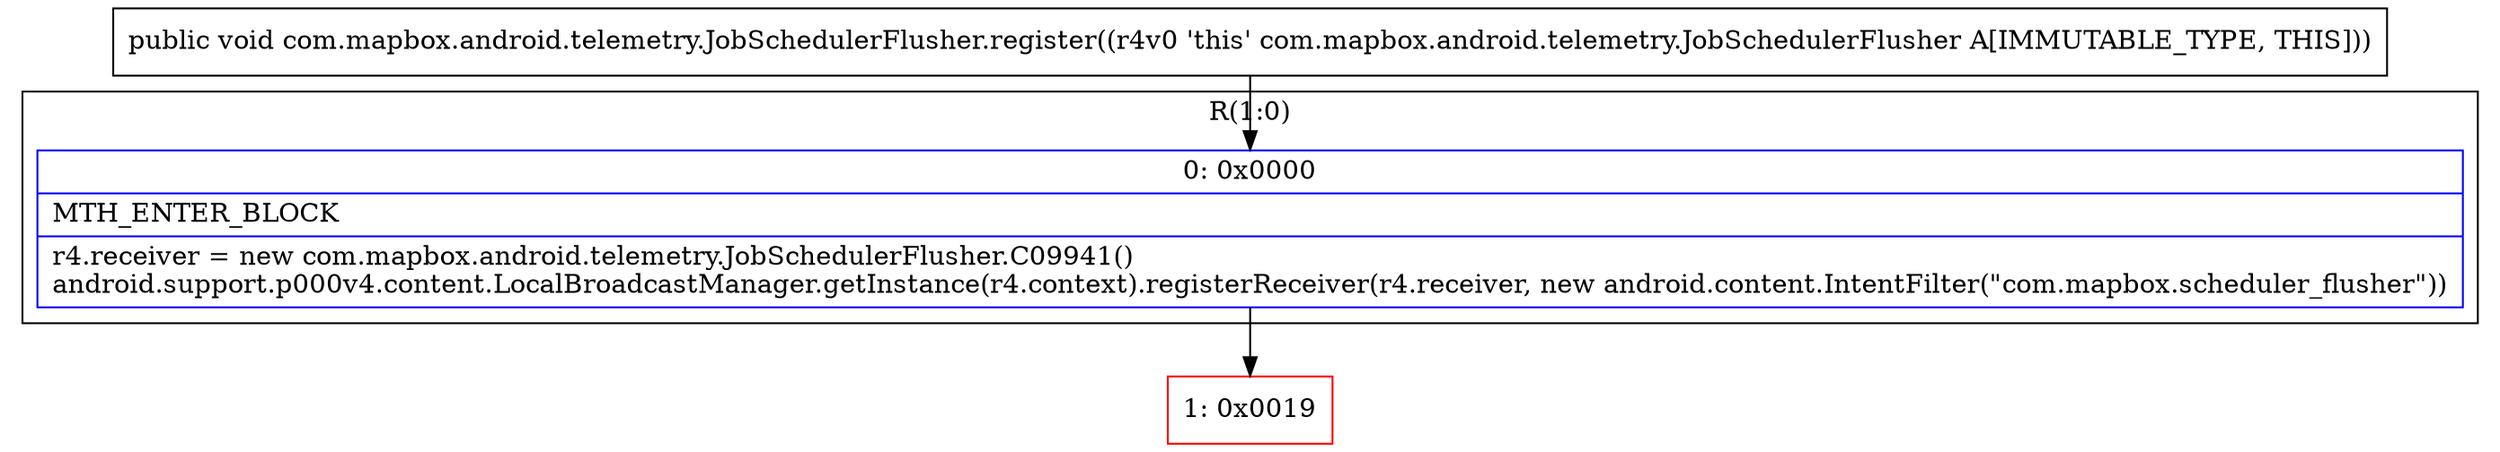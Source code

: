 digraph "CFG forcom.mapbox.android.telemetry.JobSchedulerFlusher.register()V" {
subgraph cluster_Region_1284467693 {
label = "R(1:0)";
node [shape=record,color=blue];
Node_0 [shape=record,label="{0\:\ 0x0000|MTH_ENTER_BLOCK\l|r4.receiver = new com.mapbox.android.telemetry.JobSchedulerFlusher.C09941()\landroid.support.p000v4.content.LocalBroadcastManager.getInstance(r4.context).registerReceiver(r4.receiver, new android.content.IntentFilter(\"com.mapbox.scheduler_flusher\"))\l}"];
}
Node_1 [shape=record,color=red,label="{1\:\ 0x0019}"];
MethodNode[shape=record,label="{public void com.mapbox.android.telemetry.JobSchedulerFlusher.register((r4v0 'this' com.mapbox.android.telemetry.JobSchedulerFlusher A[IMMUTABLE_TYPE, THIS])) }"];
MethodNode -> Node_0;
Node_0 -> Node_1;
}

